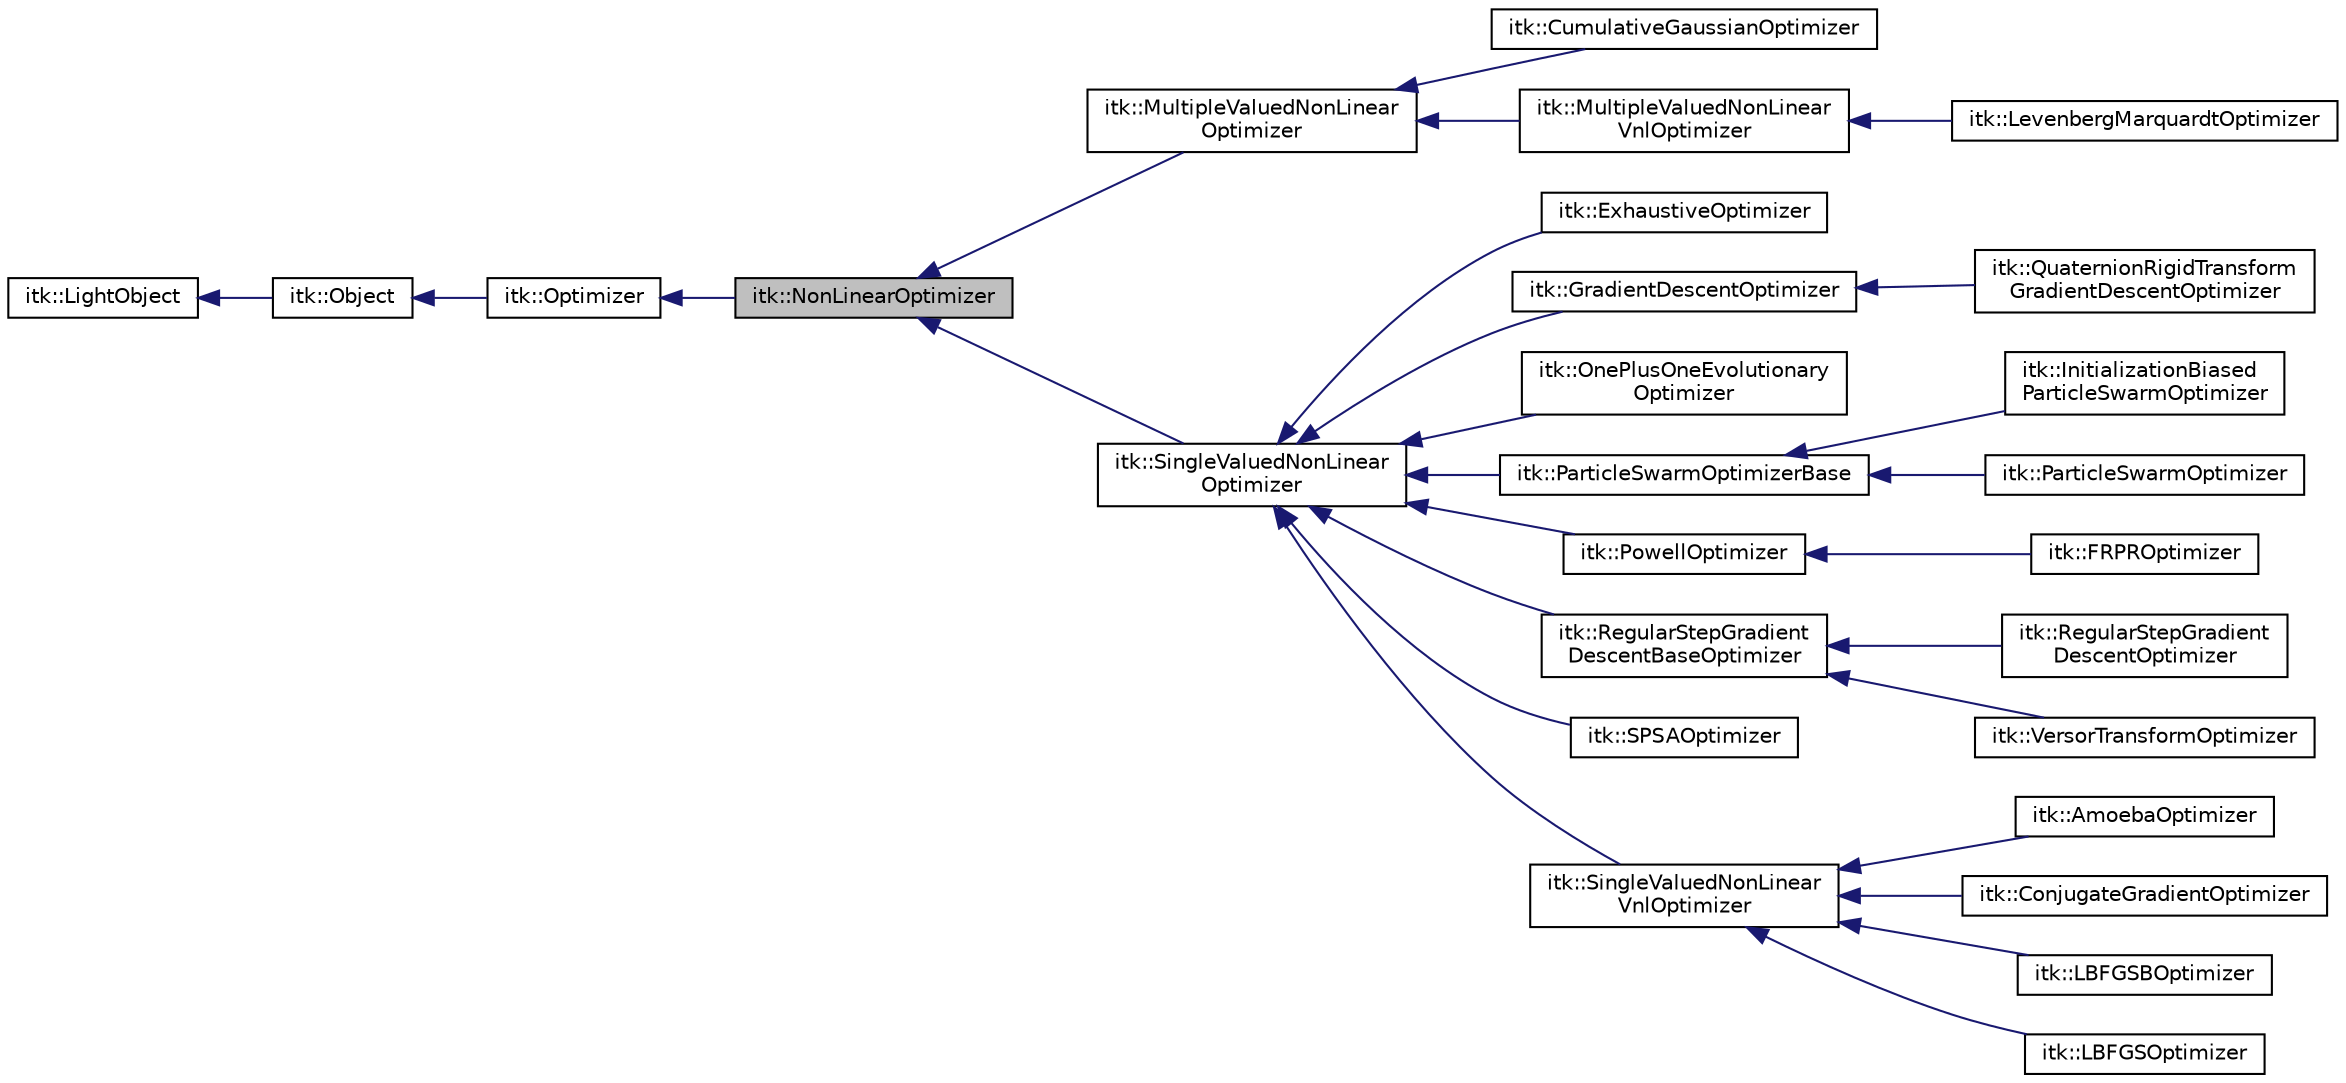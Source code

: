 digraph "itk::NonLinearOptimizer"
{
 // LATEX_PDF_SIZE
  edge [fontname="Helvetica",fontsize="10",labelfontname="Helvetica",labelfontsize="10"];
  node [fontname="Helvetica",fontsize="10",shape=record];
  rankdir="LR";
  Node1 [label="itk::NonLinearOptimizer",height=0.2,width=0.4,color="black", fillcolor="grey75", style="filled", fontcolor="black",tooltip="Wrap of the vnl_nonlinear_minimizer to be adapted."];
  Node2 -> Node1 [dir="back",color="midnightblue",fontsize="10",style="solid",fontname="Helvetica"];
  Node2 [label="itk::Optimizer",height=0.2,width=0.4,color="black", fillcolor="white", style="filled",URL="$classitk_1_1Optimizer.html",tooltip="Generic representation for an optimization method."];
  Node3 -> Node2 [dir="back",color="midnightblue",fontsize="10",style="solid",fontname="Helvetica"];
  Node3 [label="itk::Object",height=0.2,width=0.4,color="black", fillcolor="white", style="filled",URL="$classitk_1_1Object.html",tooltip="Base class for most ITK classes."];
  Node4 -> Node3 [dir="back",color="midnightblue",fontsize="10",style="solid",fontname="Helvetica"];
  Node4 [label="itk::LightObject",height=0.2,width=0.4,color="black", fillcolor="white", style="filled",URL="$classitk_1_1LightObject.html",tooltip="Light weight base class for most itk classes."];
  Node1 -> Node5 [dir="back",color="midnightblue",fontsize="10",style="solid",fontname="Helvetica"];
  Node5 [label="itk::MultipleValuedNonLinear\lOptimizer",height=0.2,width=0.4,color="black", fillcolor="white", style="filled",URL="$classitk_1_1MultipleValuedNonLinearOptimizer.html",tooltip="This class is a base for the Optimization methods that optimize a multiple valued function."];
  Node5 -> Node6 [dir="back",color="midnightblue",fontsize="10",style="solid",fontname="Helvetica"];
  Node6 [label="itk::CumulativeGaussianOptimizer",height=0.2,width=0.4,color="black", fillcolor="white", style="filled",URL="$classitk_1_1CumulativeGaussianOptimizer.html",tooltip="This is an optimizer specific to estimating the parameters of Cumulative Gaussian sampled data."];
  Node5 -> Node7 [dir="back",color="midnightblue",fontsize="10",style="solid",fontname="Helvetica"];
  Node7 [label="itk::MultipleValuedNonLinear\lVnlOptimizer",height=0.2,width=0.4,color="black", fillcolor="white", style="filled",URL="$classitk_1_1MultipleValuedNonLinearVnlOptimizer.html",tooltip="This class is a base for the Optimization methods that optimize a multi-valued function."];
  Node7 -> Node8 [dir="back",color="midnightblue",fontsize="10",style="solid",fontname="Helvetica"];
  Node8 [label="itk::LevenbergMarquardtOptimizer",height=0.2,width=0.4,color="black", fillcolor="white", style="filled",URL="$classitk_1_1LevenbergMarquardtOptimizer.html",tooltip="Wrap of the vnl_levenberg_marquardt algorithm."];
  Node1 -> Node9 [dir="back",color="midnightblue",fontsize="10",style="solid",fontname="Helvetica"];
  Node9 [label="itk::SingleValuedNonLinear\lOptimizer",height=0.2,width=0.4,color="black", fillcolor="white", style="filled",URL="$classitk_1_1SingleValuedNonLinearOptimizer.html",tooltip="This class is a base for the Optimization methods that optimize a single valued function."];
  Node9 -> Node10 [dir="back",color="midnightblue",fontsize="10",style="solid",fontname="Helvetica"];
  Node10 [label="itk::ExhaustiveOptimizer",height=0.2,width=0.4,color="black", fillcolor="white", style="filled",URL="$classitk_1_1ExhaustiveOptimizer.html",tooltip="Optimizer that fully samples a grid on the parametric space."];
  Node9 -> Node11 [dir="back",color="midnightblue",fontsize="10",style="solid",fontname="Helvetica"];
  Node11 [label="itk::GradientDescentOptimizer",height=0.2,width=0.4,color="black", fillcolor="white", style="filled",URL="$classitk_1_1GradientDescentOptimizer.html",tooltip="Implement a gradient descent optimizer."];
  Node11 -> Node12 [dir="back",color="midnightblue",fontsize="10",style="solid",fontname="Helvetica"];
  Node12 [label="itk::QuaternionRigidTransform\lGradientDescentOptimizer",height=0.2,width=0.4,color="black", fillcolor="white", style="filled",URL="$classitk_1_1QuaternionRigidTransformGradientDescentOptimizer.html",tooltip="Implement a gradient descent optimizer."];
  Node9 -> Node13 [dir="back",color="midnightblue",fontsize="10",style="solid",fontname="Helvetica"];
  Node13 [label="itk::OnePlusOneEvolutionary\lOptimizer",height=0.2,width=0.4,color="black", fillcolor="white", style="filled",URL="$classitk_1_1OnePlusOneEvolutionaryOptimizer.html",tooltip="1+1 evolutionary strategy optimizer"];
  Node9 -> Node14 [dir="back",color="midnightblue",fontsize="10",style="solid",fontname="Helvetica"];
  Node14 [label="itk::ParticleSwarmOptimizerBase",height=0.2,width=0.4,color="black", fillcolor="white", style="filled",URL="$classitk_1_1ParticleSwarmOptimizerBase.html",tooltip="Abstract implementation of a Particle Swarm Optimization (PSO) algorithm."];
  Node14 -> Node15 [dir="back",color="midnightblue",fontsize="10",style="solid",fontname="Helvetica"];
  Node15 [label="itk::InitializationBiased\lParticleSwarmOptimizer",height=0.2,width=0.4,color="black", fillcolor="white", style="filled",URL="$classitk_1_1InitializationBiasedParticleSwarmOptimizer.html",tooltip="Implementation of a biased/regularized Particle Swarm Optimization (PSO) algorithm."];
  Node14 -> Node16 [dir="back",color="midnightblue",fontsize="10",style="solid",fontname="Helvetica"];
  Node16 [label="itk::ParticleSwarmOptimizer",height=0.2,width=0.4,color="black", fillcolor="white", style="filled",URL="$classitk_1_1ParticleSwarmOptimizer.html",tooltip="Implementation of a Particle Swarm Optimization (PSO) algorithm."];
  Node9 -> Node17 [dir="back",color="midnightblue",fontsize="10",style="solid",fontname="Helvetica"];
  Node17 [label="itk::PowellOptimizer",height=0.2,width=0.4,color="black", fillcolor="white", style="filled",URL="$classitk_1_1PowellOptimizer.html",tooltip="Implements Powell optimization using Brent line search."];
  Node17 -> Node18 [dir="back",color="midnightblue",fontsize="10",style="solid",fontname="Helvetica"];
  Node18 [label="itk::FRPROptimizer",height=0.2,width=0.4,color="black", fillcolor="white", style="filled",URL="$classitk_1_1FRPROptimizer.html",tooltip="Implements Fletch-Reeves & Polak-Ribiere optimization using dBrent line search."];
  Node9 -> Node19 [dir="back",color="midnightblue",fontsize="10",style="solid",fontname="Helvetica"];
  Node19 [label="itk::RegularStepGradient\lDescentBaseOptimizer",height=0.2,width=0.4,color="black", fillcolor="white", style="filled",URL="$classitk_1_1RegularStepGradientDescentBaseOptimizer.html",tooltip="Implement a gradient descent optimizer."];
  Node19 -> Node20 [dir="back",color="midnightblue",fontsize="10",style="solid",fontname="Helvetica"];
  Node20 [label="itk::RegularStepGradient\lDescentOptimizer",height=0.2,width=0.4,color="black", fillcolor="white", style="filled",URL="$classitk_1_1RegularStepGradientDescentOptimizer.html",tooltip="Implement a gradient descent optimizer."];
  Node19 -> Node21 [dir="back",color="midnightblue",fontsize="10",style="solid",fontname="Helvetica"];
  Node21 [label="itk::VersorTransformOptimizer",height=0.2,width=0.4,color="black", fillcolor="white", style="filled",URL="$classitk_1_1VersorTransformOptimizer.html",tooltip="Implement a gradient descent optimizer."];
  Node9 -> Node22 [dir="back",color="midnightblue",fontsize="10",style="solid",fontname="Helvetica"];
  Node22 [label="itk::SPSAOptimizer",height=0.2,width=0.4,color="black", fillcolor="white", style="filled",URL="$classitk_1_1SPSAOptimizer.html",tooltip="An optimizer based on simultaneous perturbation..."];
  Node9 -> Node23 [dir="back",color="midnightblue",fontsize="10",style="solid",fontname="Helvetica"];
  Node23 [label="itk::SingleValuedNonLinear\lVnlOptimizer",height=0.2,width=0.4,color="black", fillcolor="white", style="filled",URL="$classitk_1_1SingleValuedNonLinearVnlOptimizer.html",tooltip="This class is a base for the Optimization methods that optimize a single valued function."];
  Node23 -> Node24 [dir="back",color="midnightblue",fontsize="10",style="solid",fontname="Helvetica"];
  Node24 [label="itk::AmoebaOptimizer",height=0.2,width=0.4,color="black", fillcolor="white", style="filled",URL="$classitk_1_1AmoebaOptimizer.html",tooltip="Wrap of the vnl_amoeba algorithm."];
  Node23 -> Node25 [dir="back",color="midnightblue",fontsize="10",style="solid",fontname="Helvetica"];
  Node25 [label="itk::ConjugateGradientOptimizer",height=0.2,width=0.4,color="black", fillcolor="white", style="filled",URL="$classitk_1_1ConjugateGradientOptimizer.html",tooltip="Wrap of the vnl_conjugate_gradient."];
  Node23 -> Node26 [dir="back",color="midnightblue",fontsize="10",style="solid",fontname="Helvetica"];
  Node26 [label="itk::LBFGSBOptimizer",height=0.2,width=0.4,color="black", fillcolor="white", style="filled",URL="$classitk_1_1LBFGSBOptimizer.html",tooltip="Limited memory Broyden Fletcher Goldfarb Shannon minimization with simple bounds."];
  Node23 -> Node27 [dir="back",color="midnightblue",fontsize="10",style="solid",fontname="Helvetica"];
  Node27 [label="itk::LBFGSOptimizer",height=0.2,width=0.4,color="black", fillcolor="white", style="filled",URL="$classitk_1_1LBFGSOptimizer.html",tooltip="Wrap of the vnl_lbfgs algorithm for use in ITKv4 registration framework. The vnl_lbfgs is a wrapper f..."];
}
